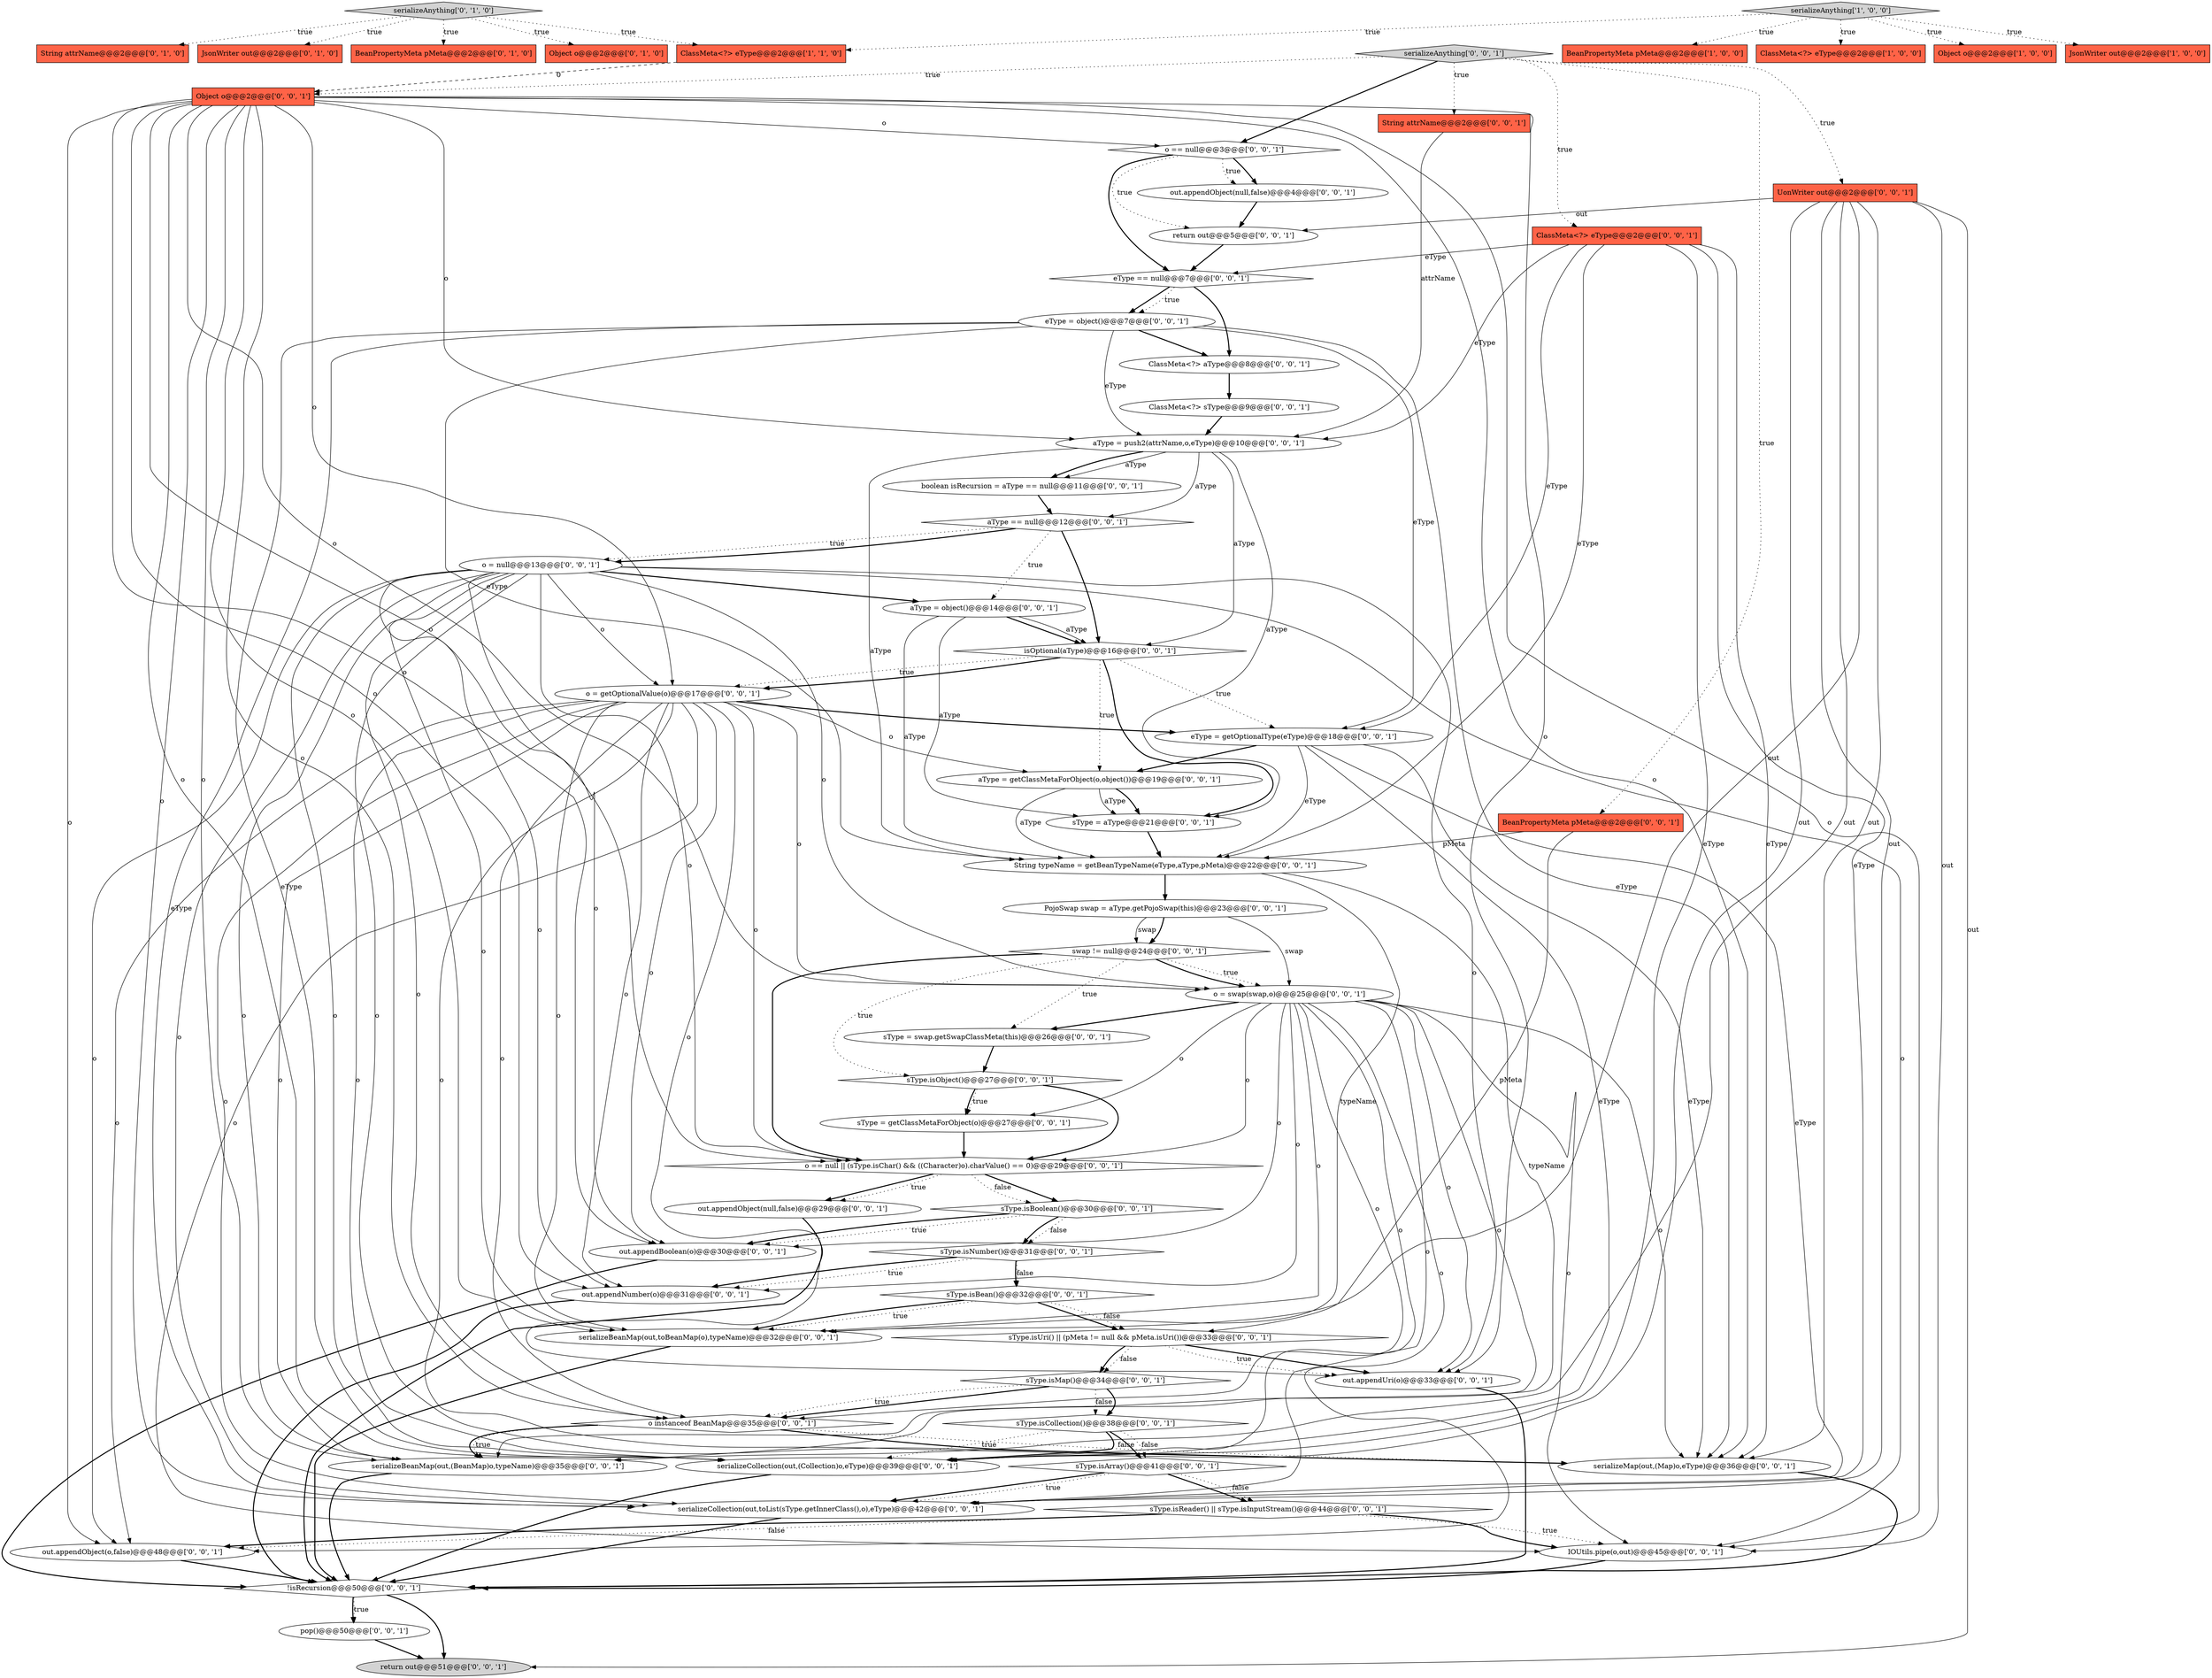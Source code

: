 digraph {
39 [style = filled, label = "!isRecursion@@@50@@@['0', '0', '1']", fillcolor = white, shape = diamond image = "AAA0AAABBB3BBB"];
25 [style = filled, label = "sType.isArray()@@@41@@@['0', '0', '1']", fillcolor = white, shape = diamond image = "AAA0AAABBB3BBB"];
7 [style = filled, label = "serializeAnything['0', '1', '0']", fillcolor = lightgray, shape = diamond image = "AAA0AAABBB2BBB"];
27 [style = filled, label = "pop()@@@50@@@['0', '0', '1']", fillcolor = white, shape = ellipse image = "AAA0AAABBB3BBB"];
24 [style = filled, label = "out.appendObject(null,false)@@@4@@@['0', '0', '1']", fillcolor = white, shape = ellipse image = "AAA0AAABBB3BBB"];
52 [style = filled, label = "sType = aType@@@21@@@['0', '0', '1']", fillcolor = white, shape = ellipse image = "AAA0AAABBB3BBB"];
36 [style = filled, label = "out.appendBoolean(o)@@@30@@@['0', '0', '1']", fillcolor = white, shape = ellipse image = "AAA0AAABBB3BBB"];
16 [style = filled, label = "o = null@@@13@@@['0', '0', '1']", fillcolor = white, shape = ellipse image = "AAA0AAABBB3BBB"];
31 [style = filled, label = "aType == null@@@12@@@['0', '0', '1']", fillcolor = white, shape = diamond image = "AAA0AAABBB3BBB"];
4 [style = filled, label = "ClassMeta<?> eType@@@2@@@['1', '1', '0']", fillcolor = tomato, shape = box image = "AAA0AAABBB1BBB"];
41 [style = filled, label = "aType = getClassMetaForObject(o,object())@@@19@@@['0', '0', '1']", fillcolor = white, shape = ellipse image = "AAA0AAABBB3BBB"];
61 [style = filled, label = "boolean isRecursion = aType == null@@@11@@@['0', '0', '1']", fillcolor = white, shape = ellipse image = "AAA0AAABBB3BBB"];
64 [style = filled, label = "ClassMeta<?> sType@@@9@@@['0', '0', '1']", fillcolor = white, shape = ellipse image = "AAA0AAABBB3BBB"];
18 [style = filled, label = "serializeBeanMap(out,toBeanMap(o),typeName)@@@32@@@['0', '0', '1']", fillcolor = white, shape = ellipse image = "AAA0AAABBB3BBB"];
34 [style = filled, label = "sType.isReader() || sType.isInputStream()@@@44@@@['0', '0', '1']", fillcolor = white, shape = diamond image = "AAA0AAABBB3BBB"];
63 [style = filled, label = "ClassMeta<?> aType@@@8@@@['0', '0', '1']", fillcolor = white, shape = ellipse image = "AAA0AAABBB3BBB"];
21 [style = filled, label = "out.appendUri(o)@@@33@@@['0', '0', '1']", fillcolor = white, shape = ellipse image = "AAA0AAABBB3BBB"];
43 [style = filled, label = "UonWriter out@@@2@@@['0', '0', '1']", fillcolor = tomato, shape = box image = "AAA0AAABBB3BBB"];
23 [style = filled, label = "ClassMeta<?> eType@@@2@@@['0', '0', '1']", fillcolor = tomato, shape = box image = "AAA0AAABBB3BBB"];
55 [style = filled, label = "Object o@@@2@@@['0', '0', '1']", fillcolor = tomato, shape = box image = "AAA0AAABBB3BBB"];
44 [style = filled, label = "eType = object()@@@7@@@['0', '0', '1']", fillcolor = white, shape = ellipse image = "AAA0AAABBB3BBB"];
33 [style = filled, label = "serializeCollection(out,(Collection)o,eType)@@@39@@@['0', '0', '1']", fillcolor = white, shape = ellipse image = "AAA0AAABBB3BBB"];
30 [style = filled, label = "isOptional(aType)@@@16@@@['0', '0', '1']", fillcolor = white, shape = diamond image = "AAA0AAABBB3BBB"];
62 [style = filled, label = "sType.isCollection()@@@38@@@['0', '0', '1']", fillcolor = white, shape = diamond image = "AAA0AAABBB3BBB"];
19 [style = filled, label = "sType = getClassMetaForObject(o)@@@27@@@['0', '0', '1']", fillcolor = white, shape = ellipse image = "AAA0AAABBB3BBB"];
20 [style = filled, label = "o == null || (sType.isChar() && ((Character)o).charValue() == 0)@@@29@@@['0', '0', '1']", fillcolor = white, shape = diamond image = "AAA0AAABBB3BBB"];
8 [style = filled, label = "String attrName@@@2@@@['0', '1', '0']", fillcolor = tomato, shape = box image = "AAA0AAABBB2BBB"];
17 [style = filled, label = "serializeBeanMap(out,(BeanMap)o,typeName)@@@35@@@['0', '0', '1']", fillcolor = white, shape = ellipse image = "AAA0AAABBB3BBB"];
22 [style = filled, label = "out.appendObject(null,false)@@@29@@@['0', '0', '1']", fillcolor = white, shape = ellipse image = "AAA0AAABBB3BBB"];
29 [style = filled, label = "eType = getOptionalType(eType)@@@18@@@['0', '0', '1']", fillcolor = white, shape = ellipse image = "AAA0AAABBB3BBB"];
12 [style = filled, label = "out.appendNumber(o)@@@31@@@['0', '0', '1']", fillcolor = white, shape = ellipse image = "AAA0AAABBB3BBB"];
54 [style = filled, label = "swap != null@@@24@@@['0', '0', '1']", fillcolor = white, shape = diamond image = "AAA0AAABBB3BBB"];
6 [style = filled, label = "JsonWriter out@@@2@@@['0', '1', '0']", fillcolor = tomato, shape = box image = "AAA0AAABBB2BBB"];
58 [style = filled, label = "o = getOptionalValue(o)@@@17@@@['0', '0', '1']", fillcolor = white, shape = ellipse image = "AAA0AAABBB3BBB"];
49 [style = filled, label = "eType == null@@@7@@@['0', '0', '1']", fillcolor = white, shape = diamond image = "AAA0AAABBB3BBB"];
42 [style = filled, label = "serializeCollection(out,toList(sType.getInnerClass(),o),eType)@@@42@@@['0', '0', '1']", fillcolor = white, shape = ellipse image = "AAA0AAABBB3BBB"];
32 [style = filled, label = "sType.isMap()@@@34@@@['0', '0', '1']", fillcolor = white, shape = diamond image = "AAA0AAABBB3BBB"];
9 [style = filled, label = "BeanPropertyMeta pMeta@@@2@@@['0', '1', '0']", fillcolor = tomato, shape = box image = "AAA0AAABBB2BBB"];
1 [style = filled, label = "BeanPropertyMeta pMeta@@@2@@@['1', '0', '0']", fillcolor = tomato, shape = box image = "AAA0AAABBB1BBB"];
26 [style = filled, label = "String attrName@@@2@@@['0', '0', '1']", fillcolor = tomato, shape = box image = "AAA0AAABBB3BBB"];
53 [style = filled, label = "PojoSwap swap = aType.getPojoSwap(this)@@@23@@@['0', '0', '1']", fillcolor = white, shape = ellipse image = "AAA0AAABBB3BBB"];
60 [style = filled, label = "IOUtils.pipe(o,out)@@@45@@@['0', '0', '1']", fillcolor = white, shape = ellipse image = "AAA0AAABBB3BBB"];
59 [style = filled, label = "sType.isBoolean()@@@30@@@['0', '0', '1']", fillcolor = white, shape = diamond image = "AAA0AAABBB3BBB"];
5 [style = filled, label = "serializeAnything['1', '0', '0']", fillcolor = lightgray, shape = diamond image = "AAA0AAABBB1BBB"];
28 [style = filled, label = "aType = push2(attrName,o,eType)@@@10@@@['0', '0', '1']", fillcolor = white, shape = ellipse image = "AAA0AAABBB3BBB"];
50 [style = filled, label = "sType.isUri() || (pMeta != null && pMeta.isUri())@@@33@@@['0', '0', '1']", fillcolor = white, shape = diamond image = "AAA0AAABBB3BBB"];
56 [style = filled, label = "o instanceof BeanMap@@@35@@@['0', '0', '1']", fillcolor = white, shape = diamond image = "AAA0AAABBB3BBB"];
10 [style = filled, label = "Object o@@@2@@@['0', '1', '0']", fillcolor = tomato, shape = box image = "AAA0AAABBB2BBB"];
2 [style = filled, label = "ClassMeta<?> eType@@@2@@@['1', '0', '0']", fillcolor = tomato, shape = box image = "AAA0AAABBB1BBB"];
45 [style = filled, label = "aType = object()@@@14@@@['0', '0', '1']", fillcolor = white, shape = ellipse image = "AAA0AAABBB3BBB"];
3 [style = filled, label = "Object o@@@2@@@['1', '0', '0']", fillcolor = tomato, shape = box image = "AAA0AAABBB1BBB"];
38 [style = filled, label = "sType.isBean()@@@32@@@['0', '0', '1']", fillcolor = white, shape = diamond image = "AAA0AAABBB3BBB"];
46 [style = filled, label = "sType.isObject()@@@27@@@['0', '0', '1']", fillcolor = white, shape = diamond image = "AAA0AAABBB3BBB"];
13 [style = filled, label = "return out@@@51@@@['0', '0', '1']", fillcolor = lightgray, shape = ellipse image = "AAA0AAABBB3BBB"];
14 [style = filled, label = "return out@@@5@@@['0', '0', '1']", fillcolor = white, shape = ellipse image = "AAA0AAABBB3BBB"];
0 [style = filled, label = "JsonWriter out@@@2@@@['1', '0', '0']", fillcolor = tomato, shape = box image = "AAA0AAABBB1BBB"];
37 [style = filled, label = "serializeAnything['0', '0', '1']", fillcolor = lightgray, shape = diamond image = "AAA0AAABBB3BBB"];
11 [style = filled, label = "String typeName = getBeanTypeName(eType,aType,pMeta)@@@22@@@['0', '0', '1']", fillcolor = white, shape = ellipse image = "AAA0AAABBB3BBB"];
35 [style = filled, label = "o = swap(swap,o)@@@25@@@['0', '0', '1']", fillcolor = white, shape = ellipse image = "AAA0AAABBB3BBB"];
15 [style = filled, label = "o == null@@@3@@@['0', '0', '1']", fillcolor = white, shape = diamond image = "AAA0AAABBB3BBB"];
40 [style = filled, label = "sType = swap.getSwapClassMeta(this)@@@26@@@['0', '0', '1']", fillcolor = white, shape = ellipse image = "AAA0AAABBB3BBB"];
57 [style = filled, label = "serializeMap(out,(Map)o,eType)@@@36@@@['0', '0', '1']", fillcolor = white, shape = ellipse image = "AAA0AAABBB3BBB"];
47 [style = filled, label = "sType.isNumber()@@@31@@@['0', '0', '1']", fillcolor = white, shape = diamond image = "AAA0AAABBB3BBB"];
51 [style = filled, label = "BeanPropertyMeta pMeta@@@2@@@['0', '0', '1']", fillcolor = tomato, shape = box image = "AAA0AAABBB3BBB"];
48 [style = filled, label = "out.appendObject(o,false)@@@48@@@['0', '0', '1']", fillcolor = white, shape = ellipse image = "AAA0AAABBB3BBB"];
16->48 [style = solid, label="o"];
50->32 [style = dotted, label="false"];
35->18 [style = solid, label="o"];
62->33 [style = bold, label=""];
56->17 [style = dotted, label="true"];
37->26 [style = dotted, label="true"];
43->17 [style = solid, label="out"];
5->3 [style = dotted, label="true"];
11->18 [style = solid, label="typeName"];
29->11 [style = solid, label="eType"];
44->63 [style = bold, label=""];
5->4 [style = dotted, label="true"];
39->27 [style = bold, label=""];
58->48 [style = solid, label="o"];
28->11 [style = solid, label="aType"];
21->39 [style = bold, label=""];
34->48 [style = dotted, label="false"];
47->38 [style = dotted, label="false"];
23->57 [style = solid, label="eType"];
43->18 [style = solid, label="out"];
57->39 [style = bold, label=""];
30->52 [style = bold, label=""];
32->62 [style = dotted, label="false"];
23->28 [style = solid, label="eType"];
16->20 [style = solid, label="o"];
31->16 [style = dotted, label="true"];
35->57 [style = solid, label="o"];
43->14 [style = solid, label="out"];
47->12 [style = dotted, label="true"];
58->35 [style = solid, label="o"];
25->42 [style = bold, label=""];
17->39 [style = bold, label=""];
58->60 [style = solid, label="o"];
55->60 [style = solid, label="o"];
11->53 [style = bold, label=""];
32->56 [style = bold, label=""];
63->64 [style = bold, label=""];
24->14 [style = bold, label=""];
54->20 [style = bold, label=""];
16->45 [style = bold, label=""];
43->33 [style = solid, label="out"];
35->20 [style = solid, label="o"];
35->33 [style = solid, label="o"];
59->47 [style = dotted, label="false"];
60->39 [style = bold, label=""];
54->46 [style = dotted, label="true"];
38->50 [style = bold, label=""];
5->0 [style = dotted, label="true"];
43->13 [style = solid, label="out"];
59->36 [style = dotted, label="true"];
23->33 [style = solid, label="eType"];
35->17 [style = solid, label="o"];
35->40 [style = bold, label=""];
55->33 [style = solid, label="o"];
51->50 [style = solid, label="pMeta"];
15->49 [style = bold, label=""];
12->39 [style = bold, label=""];
50->32 [style = bold, label=""];
58->18 [style = solid, label="o"];
50->21 [style = dotted, label="true"];
44->29 [style = solid, label="eType"];
38->50 [style = dotted, label="false"];
58->56 [style = solid, label="o"];
38->18 [style = bold, label=""];
39->13 [style = bold, label=""];
7->8 [style = dotted, label="true"];
7->10 [style = dotted, label="true"];
41->52 [style = bold, label=""];
25->34 [style = bold, label=""];
23->49 [style = solid, label="eType"];
30->29 [style = dotted, label="true"];
34->48 [style = bold, label=""];
26->28 [style = solid, label="attrName"];
62->25 [style = dotted, label="false"];
55->15 [style = solid, label="o"];
44->33 [style = solid, label="eType"];
23->11 [style = solid, label="eType"];
55->36 [style = solid, label="o"];
28->61 [style = bold, label=""];
59->36 [style = bold, label=""];
35->21 [style = solid, label="o"];
46->19 [style = bold, label=""];
38->18 [style = dotted, label="true"];
16->18 [style = solid, label="o"];
14->49 [style = bold, label=""];
47->38 [style = bold, label=""];
46->19 [style = dotted, label="true"];
54->40 [style = dotted, label="true"];
51->11 [style = solid, label="pMeta"];
49->44 [style = bold, label=""];
55->18 [style = solid, label="o"];
16->42 [style = solid, label="o"];
25->42 [style = dotted, label="true"];
55->12 [style = solid, label="o"];
31->16 [style = bold, label=""];
20->59 [style = bold, label=""];
55->20 [style = solid, label="o"];
28->31 [style = solid, label="aType"];
58->33 [style = solid, label="o"];
46->20 [style = bold, label=""];
20->59 [style = dotted, label="false"];
58->57 [style = solid, label="o"];
49->63 [style = bold, label=""];
53->54 [style = bold, label=""];
16->33 [style = solid, label="o"];
7->4 [style = dotted, label="true"];
4->55 [style = dashed, label="0"];
30->58 [style = dotted, label="true"];
18->39 [style = bold, label=""];
45->30 [style = bold, label=""];
20->22 [style = bold, label=""];
58->41 [style = solid, label="o"];
34->60 [style = dotted, label="true"];
29->41 [style = bold, label=""];
37->23 [style = dotted, label="true"];
45->11 [style = solid, label="aType"];
16->56 [style = solid, label="o"];
58->36 [style = solid, label="o"];
54->35 [style = dotted, label="true"];
58->42 [style = solid, label="o"];
28->61 [style = solid, label="aType"];
53->35 [style = solid, label="swap"];
35->36 [style = solid, label="o"];
35->60 [style = solid, label="o"];
15->24 [style = bold, label=""];
16->35 [style = solid, label="o"];
59->47 [style = bold, label=""];
56->17 [style = bold, label=""];
58->12 [style = solid, label="o"];
43->42 [style = solid, label="out"];
58->21 [style = solid, label="o"];
40->46 [style = bold, label=""];
53->54 [style = solid, label="swap"];
55->58 [style = solid, label="o"];
23->29 [style = solid, label="eType"];
37->51 [style = dotted, label="true"];
23->42 [style = solid, label="eType"];
56->57 [style = dotted, label="false"];
16->12 [style = solid, label="o"];
29->42 [style = solid, label="eType"];
30->58 [style = bold, label=""];
58->29 [style = bold, label=""];
16->17 [style = solid, label="o"];
16->60 [style = solid, label="o"];
31->30 [style = bold, label=""];
37->15 [style = bold, label=""];
15->14 [style = dotted, label="true"];
44->42 [style = solid, label="eType"];
37->43 [style = dotted, label="true"];
41->11 [style = solid, label="aType"];
45->52 [style = solid, label="aType"];
5->2 [style = dotted, label="true"];
15->24 [style = dotted, label="true"];
16->57 [style = solid, label="o"];
55->56 [style = solid, label="o"];
29->33 [style = solid, label="eType"];
22->39 [style = bold, label=""];
62->33 [style = dotted, label="true"];
55->57 [style = solid, label="o"];
52->11 [style = bold, label=""];
42->39 [style = bold, label=""];
39->27 [style = dotted, label="true"];
44->11 [style = solid, label="eType"];
43->60 [style = solid, label="out"];
16->58 [style = solid, label="o"];
61->31 [style = bold, label=""];
27->13 [style = bold, label=""];
49->44 [style = dotted, label="true"];
19->20 [style = bold, label=""];
32->62 [style = bold, label=""];
34->60 [style = bold, label=""];
35->48 [style = solid, label="o"];
11->17 [style = solid, label="typeName"];
44->28 [style = solid, label="eType"];
55->17 [style = solid, label="o"];
28->30 [style = solid, label="aType"];
48->39 [style = bold, label=""];
54->35 [style = bold, label=""];
7->9 [style = dotted, label="true"];
55->28 [style = solid, label="o"];
55->21 [style = solid, label="o"];
58->17 [style = solid, label="o"];
50->21 [style = bold, label=""];
55->42 [style = solid, label="o"];
62->25 [style = bold, label=""];
56->57 [style = bold, label=""];
31->45 [style = dotted, label="true"];
45->30 [style = solid, label="aType"];
64->28 [style = bold, label=""];
37->55 [style = dotted, label="true"];
33->39 [style = bold, label=""];
25->34 [style = dotted, label="false"];
29->57 [style = solid, label="eType"];
58->20 [style = solid, label="o"];
20->22 [style = dotted, label="true"];
30->41 [style = dotted, label="true"];
44->57 [style = solid, label="eType"];
35->42 [style = solid, label="o"];
47->12 [style = bold, label=""];
55->35 [style = solid, label="o"];
16->21 [style = solid, label="o"];
41->52 [style = solid, label="aType"];
35->19 [style = solid, label="o"];
5->1 [style = dotted, label="true"];
35->56 [style = solid, label="o"];
35->12 [style = solid, label="o"];
55->48 [style = solid, label="o"];
32->56 [style = dotted, label="true"];
36->39 [style = bold, label=""];
43->57 [style = solid, label="out"];
16->36 [style = solid, label="o"];
28->52 [style = solid, label="aType"];
7->6 [style = dotted, label="true"];
}
